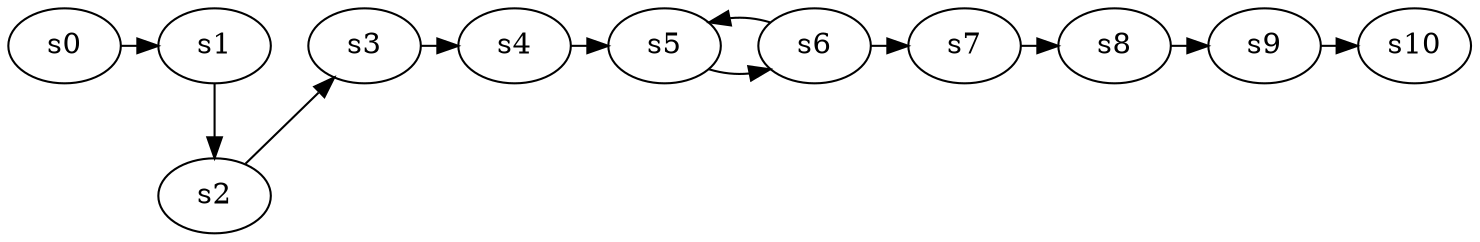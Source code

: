 digraph game_0074_chain_11 {
    s0 [name="s0", player=0, target=1];
    s1 [name="s1", player=1];
    s2 [name="s2", player=0, target=1];
    s3 [name="s3", player=1];
    s4 [name="s4", player=0, target=1];
    s5 [name="s5", player=1];
    s6 [name="s6", player=0];
    s7 [name="s7", player=1, target=1];
    s8 [name="s8", player=0];
    s9 [name="s9", player=1, target=1];
    s10 [name="s10", player=0];

    s0 -> s1 [constraint="time == 7"];
    s1 -> s2;
    s2 -> s3 [constraint="time % 4 == 2"];
    s3 -> s4 [constraint="time % 5 == 0"];
    s4 -> s5 [constraint="time % 2 == 0"];
    s5 -> s6 [constraint="time % 2 == 1"];
    s6 -> s7 [constraint="time == 2 || time == 15 || time == 16 || time == 17 || time == 19"];
    s7 -> s8 [constraint="time % 5 == 2"];
    s8 -> s9 [constraint="time % 5 == 3"];
    s9 -> s10 [constraint="time % 4 == 3"];
    s6 -> s5 [constraint="!(time % 3 == 0)"];
}
